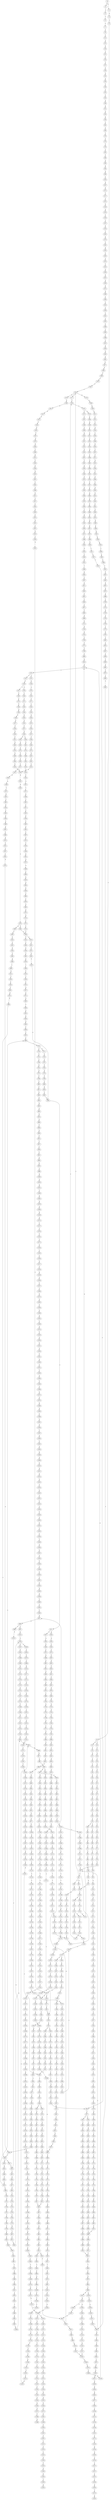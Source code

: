 strict digraph  {
	S0 -> S1 [ label = T ];
	S0 -> S2 [ label = A ];
	S1 -> S3 [ label = C ];
	S2 -> S4 [ label = G ];
	S3 -> S5 [ label = T ];
	S4 -> S6 [ label = T ];
	S5 -> S7 [ label = C ];
	S6 -> S8 [ label = C ];
	S7 -> S9 [ label = T ];
	S8 -> S10 [ label = C ];
	S8 -> S11 [ label = G ];
	S9 -> S12 [ label = C ];
	S10 -> S13 [ label = T ];
	S11 -> S14 [ label = T ];
	S12 -> S15 [ label = G ];
	S13 -> S16 [ label = G ];
	S14 -> S17 [ label = G ];
	S15 -> S18 [ label = G ];
	S16 -> S19 [ label = C ];
	S17 -> S20 [ label = C ];
	S18 -> S21 [ label = T ];
	S19 -> S22 [ label = G ];
	S20 -> S23 [ label = C ];
	S21 -> S24 [ label = C ];
	S22 -> S25 [ label = G ];
	S23 -> S26 [ label = A ];
	S24 -> S27 [ label = T ];
	S25 -> S28 [ label = C ];
	S26 -> S29 [ label = C ];
	S27 -> S30 [ label = C ];
	S28 -> S31 [ label = C ];
	S29 -> S32 [ label = G ];
	S30 -> S33 [ label = G ];
	S31 -> S34 [ label = T ];
	S32 -> S35 [ label = A ];
	S33 -> S36 [ label = G ];
	S34 -> S37 [ label = G ];
	S35 -> S38 [ label = G ];
	S36 -> S39 [ label = T ];
	S37 -> S40 [ label = T ];
	S38 -> S41 [ label = T ];
	S39 -> S42 [ label = T ];
	S40 -> S43 [ label = G ];
	S41 -> S44 [ label = G ];
	S42 -> S45 [ label = C ];
	S43 -> S46 [ label = C ];
	S44 -> S47 [ label = T ];
	S45 -> S48 [ label = A ];
	S46 -> S49 [ label = T ];
	S47 -> S50 [ label = C ];
	S48 -> S51 [ label = A ];
	S49 -> S52 [ label = A ];
	S50 -> S53 [ label = T ];
	S51 -> S54 [ label = G ];
	S52 -> S55 [ label = C ];
	S53 -> S56 [ label = T ];
	S53 -> S57 [ label = C ];
	S54 -> S58 [ label = A ];
	S55 -> S59 [ label = C ];
	S56 -> S60 [ label = C ];
	S57 -> S61 [ label = C ];
	S58 -> S62 [ label = C ];
	S59 -> S63 [ label = T ];
	S60 -> S64 [ label = G ];
	S61 -> S65 [ label = G ];
	S62 -> S66 [ label = C ];
	S63 -> S67 [ label = G ];
	S64 -> S68 [ label = G ];
	S65 -> S69 [ label = T ];
	S66 -> S70 [ label = T ];
	S67 -> S71 [ label = T ];
	S68 -> S72 [ label = T ];
	S69 -> S73 [ label = T ];
	S70 -> S74 [ label = T ];
	S71 -> S75 [ label = C ];
	S72 -> S76 [ label = C ];
	S73 -> S77 [ label = C ];
	S74 -> S78 [ label = T ];
	S75 -> S79 [ label = C ];
	S76 -> S80 [ label = C ];
	S77 -> S81 [ label = C ];
	S78 -> S82 [ label = T ];
	S79 -> S83 [ label = T ];
	S80 -> S84 [ label = T ];
	S81 -> S85 [ label = T ];
	S82 -> S86 [ label = T ];
	S83 -> S87 [ label = T ];
	S84 -> S88 [ label = T ];
	S85 -> S89 [ label = T ];
	S86 -> S90 [ label = G ];
	S87 -> S91 [ label = G ];
	S88 -> S92 [ label = G ];
	S89 -> S93 [ label = A ];
	S90 -> S94 [ label = A ];
	S91 -> S95 [ label = A ];
	S91 -> S96 [ label = T ];
	S92 -> S97 [ label = A ];
	S93 -> S98 [ label = A ];
	S94 -> S99 [ label = A ];
	S95 -> S100 [ label = A ];
	S96 -> S101 [ label = A ];
	S97 -> S100 [ label = A ];
	S98 -> S102 [ label = A ];
	S99 -> S103 [ label = C ];
	S100 -> S104 [ label = C ];
	S101 -> S105 [ label = G ];
	S102 -> S106 [ label = C ];
	S103 -> S107 [ label = A ];
	S104 -> S108 [ label = T ];
	S104 -> S109 [ label = A ];
	S105 -> S110 [ label = G ];
	S106 -> S111 [ label = A ];
	S107 -> S112 [ label = G ];
	S108 -> S113 [ label = T ];
	S109 -> S114 [ label = G ];
	S110 -> S115 [ label = A ];
	S111 -> S116 [ label = G ];
	S112 -> S117 [ label = T ];
	S113 -> S118 [ label = C ];
	S114 -> S119 [ label = G ];
	S115 -> S120 [ label = G ];
	S116 -> S121 [ label = G ];
	S117 -> S122 [ label = T ];
	S118 -> S123 [ label = A ];
	S119 -> S124 [ label = G ];
	S119 -> S125 [ label = T ];
	S120 -> S126 [ label = A ];
	S121 -> S127 [ label = T ];
	S122 -> S128 [ label = G ];
	S123 -> S129 [ label = A ];
	S124 -> S130 [ label = T ];
	S125 -> S131 [ label = C ];
	S126 -> S132 [ label = G ];
	S127 -> S133 [ label = C ];
	S128 -> S134 [ label = A ];
	S129 -> S135 [ label = C ];
	S130 -> S136 [ label = C ];
	S131 -> S137 [ label = C ];
	S132 -> S138 [ label = G ];
	S133 -> S139 [ label = T ];
	S134 -> S140 [ label = C ];
	S135 -> S141 [ label = C ];
	S135 -> S142 [ label = T ];
	S136 -> S143 [ label = C ];
	S137 -> S144 [ label = C ];
	S138 -> S145 [ label = T ];
	S139 -> S146 [ label = C ];
	S140 -> S147 [ label = T ];
	S141 -> S148 [ label = G ];
	S142 -> S149 [ label = G ];
	S143 -> S150 [ label = G ];
	S144 -> S151 [ label = T ];
	S145 -> S152 [ label = C ];
	S146 -> S153 [ label = T ];
	S147 -> S154 [ label = G ];
	S148 -> S155 [ label = G ];
	S149 -> S156 [ label = G ];
	S149 -> S157 [ label = C ];
	S150 -> S158 [ label = C ];
	S151 -> S159 [ label = T ];
	S152 -> S160 [ label = C ];
	S153 -> S161 [ label = C ];
	S154 -> S162 [ label = T ];
	S155 -> S163 [ label = C ];
	S156 -> S164 [ label = C ];
	S157 -> S165 [ label = C ];
	S158 -> S166 [ label = C ];
	S159 -> S167 [ label = C ];
	S160 -> S168 [ label = C ];
	S161 -> S169 [ label = C ];
	S162 -> S170 [ label = A ];
	S163 -> S171 [ label = C ];
	S164 -> S172 [ label = C ];
	S165 -> S173 [ label = C ];
	S166 -> S174 [ label = G ];
	S167 -> S175 [ label = T ];
	S167 -> S176 [ label = G ];
	S168 -> S177 [ label = T ];
	S168 -> S178 [ label = A ];
	S168 -> S179 [ label = G ];
	S169 -> S180 [ label = G ];
	S170 -> S181 [ label = C ];
	S171 -> S182 [ label = C ];
	S172 -> S183 [ label = C ];
	S173 -> S184 [ label = T ];
	S174 -> S185 [ label = C ];
	S174 -> S186 [ label = G ];
	S175 -> S187 [ label = C ];
	S176 -> S188 [ label = C ];
	S177 -> S159 [ label = T ];
	S178 -> S189 [ label = G ];
	S179 -> S190 [ label = G ];
	S180 -> S191 [ label = T ];
	S181 -> S192 [ label = A ];
	S182 -> S193 [ label = A ];
	S183 -> S194 [ label = A ];
	S184 -> S195 [ label = A ];
	S185 -> S196 [ label = A ];
	S186 -> S197 [ label = A ];
	S187 -> S198 [ label = G ];
	S188 -> S199 [ label = A ];
	S189 -> S200 [ label = A ];
	S190 -> S201 [ label = A ];
	S191 -> S202 [ label = A ];
	S192 -> S203 [ label = C ];
	S193 -> S204 [ label = G ];
	S194 -> S205 [ label = G ];
	S195 -> S206 [ label = G ];
	S196 -> S207 [ label = C ];
	S197 -> S208 [ label = A ];
	S198 -> S209 [ label = T ];
	S199 -> S210 [ label = C ];
	S200 -> S211 [ label = G ];
	S201 -> S212 [ label = G ];
	S202 -> S213 [ label = C ];
	S203 -> S214 [ label = T ];
	S204 -> S215 [ label = T ];
	S205 -> S216 [ label = G ];
	S206 -> S217 [ label = G ];
	S207 -> S218 [ label = G ];
	S208 -> S219 [ label = C ];
	S209 -> S220 [ label = A ];
	S210 -> S221 [ label = G ];
	S211 -> S222 [ label = C ];
	S212 -> S223 [ label = G ];
	S213 -> S224 [ label = A ];
	S214 -> S225 [ label = T ];
	S215 -> S226 [ label = T ];
	S216 -> S227 [ label = T ];
	S217 -> S228 [ label = T ];
	S218 -> S229 [ label = C ];
	S219 -> S230 [ label = T ];
	S220 -> S231 [ label = C ];
	S221 -> S232 [ label = T ];
	S222 -> S233 [ label = C ];
	S223 -> S234 [ label = C ];
	S224 -> S235 [ label = T ];
	S225 -> S236 [ label = G ];
	S226 -> S237 [ label = G ];
	S227 -> S238 [ label = G ];
	S228 -> S239 [ label = G ];
	S229 -> S240 [ label = G ];
	S230 -> S241 [ label = G ];
	S231 -> S242 [ label = G ];
	S232 -> S243 [ label = G ];
	S233 -> S244 [ label = A ];
	S234 -> S245 [ label = G ];
	S235 -> S246 [ label = G ];
	S236 -> S247 [ label = G ];
	S237 -> S248 [ label = T ];
	S238 -> S249 [ label = C ];
	S238 -> S250 [ label = G ];
	S239 -> S251 [ label = T ];
	S240 -> S252 [ label = C ];
	S241 -> S253 [ label = C ];
	S242 -> S254 [ label = G ];
	S243 -> S255 [ label = G ];
	S244 -> S256 [ label = C ];
	S245 -> S257 [ label = T ];
	S246 -> S258 [ label = G ];
	S247 -> S259 [ label = A ];
	S248 -> S260 [ label = G ];
	S249 -> S261 [ label = G ];
	S250 -> S262 [ label = G ];
	S251 -> S263 [ label = G ];
	S252 -> S264 [ label = A ];
	S252 -> S265 [ label = G ];
	S253 -> S266 [ label = A ];
	S254 -> S267 [ label = C ];
	S255 -> S268 [ label = C ];
	S256 -> S269 [ label = G ];
	S257 -> S270 [ label = G ];
	S258 -> S271 [ label = C ];
	S259 -> S272 [ label = G ];
	S260 -> S273 [ label = C ];
	S261 -> S274 [ label = C ];
	S262 -> S275 [ label = C ];
	S263 -> S276 [ label = C ];
	S264 -> S277 [ label = G ];
	S265 -> S278 [ label = C ];
	S265 -> S279 [ label = G ];
	S266 -> S280 [ label = A ];
	S267 -> S281 [ label = T ];
	S268 -> S282 [ label = G ];
	S269 -> S283 [ label = G ];
	S270 -> S284 [ label = G ];
	S271 -> S285 [ label = G ];
	S272 -> S286 [ label = A ];
	S273 -> S287 [ label = G ];
	S274 -> S288 [ label = G ];
	S275 -> S289 [ label = T ];
	S276 -> S290 [ label = G ];
	S277 -> S291 [ label = C ];
	S278 -> S292 [ label = G ];
	S279 -> S293 [ label = C ];
	S280 -> S294 [ label = C ];
	S281 -> S295 [ label = A ];
	S282 -> S296 [ label = T ];
	S283 -> S297 [ label = T ];
	S284 -> S298 [ label = T ];
	S285 -> S299 [ label = C ];
	S286 -> S300 [ label = C ];
	S287 -> S301 [ label = T ];
	S288 -> S302 [ label = T ];
	S289 -> S303 [ label = T ];
	S290 -> S304 [ label = T ];
	S291 -> S305 [ label = C ];
	S292 -> S306 [ label = T ];
	S293 -> S307 [ label = T ];
	S294 -> S308 [ label = C ];
	S295 -> S309 [ label = C ];
	S296 -> S310 [ label = C ];
	S297 -> S311 [ label = T ];
	S298 -> S312 [ label = A ];
	S299 -> S313 [ label = C ];
	S300 -> S314 [ label = C ];
	S301 -> S315 [ label = C ];
	S302 -> S316 [ label = C ];
	S303 -> S317 [ label = C ];
	S304 -> S318 [ label = C ];
	S305 -> S319 [ label = G ];
	S306 -> S320 [ label = C ];
	S307 -> S321 [ label = G ];
	S308 -> S322 [ label = A ];
	S309 -> S323 [ label = T ];
	S310 -> S324 [ label = C ];
	S311 -> S325 [ label = A ];
	S312 -> S326 [ label = T ];
	S313 -> S327 [ label = C ];
	S314 -> S328 [ label = C ];
	S315 -> S329 [ label = G ];
	S316 -> S330 [ label = G ];
	S317 -> S331 [ label = G ];
	S318 -> S329 [ label = G ];
	S319 -> S332 [ label = G ];
	S320 -> S333 [ label = G ];
	S321 -> S334 [ label = G ];
	S322 -> S335 [ label = G ];
	S323 -> S336 [ label = G ];
	S324 -> S337 [ label = C ];
	S325 -> S338 [ label = C ];
	S326 -> S339 [ label = G ];
	S327 -> S340 [ label = C ];
	S328 -> S341 [ label = C ];
	S329 -> S342 [ label = A ];
	S330 -> S343 [ label = T ];
	S331 -> S344 [ label = A ];
	S332 -> S345 [ label = C ];
	S332 -> S346 [ label = T ];
	S333 -> S347 [ label = A ];
	S334 -> S348 [ label = A ];
	S335 -> S349 [ label = A ];
	S336 -> S350 [ label = G ];
	S337 -> S351 [ label = C ];
	S338 -> S352 [ label = T ];
	S339 -> S353 [ label = A ];
	S340 -> S354 [ label = C ];
	S341 -> S355 [ label = C ];
	S342 -> S356 [ label = A ];
	S343 -> S357 [ label = G ];
	S344 -> S358 [ label = A ];
	S345 -> S359 [ label = A ];
	S346 -> S360 [ label = G ];
	S347 -> S361 [ label = C ];
	S348 -> S362 [ label = A ];
	S349 -> S363 [ label = A ];
	S350 -> S364 [ label = T ];
	S351 -> S365 [ label = A ];
	S352 -> S366 [ label = G ];
	S353 -> S367 [ label = G ];
	S354 -> S368 [ label = A ];
	S355 -> S369 [ label = C ];
	S356 -> S370 [ label = C ];
	S357 -> S371 [ label = C ];
	S358 -> S372 [ label = C ];
	S359 -> S373 [ label = C ];
	S360 -> S374 [ label = G ];
	S361 -> S375 [ label = G ];
	S362 -> S376 [ label = T ];
	S363 -> S377 [ label = C ];
	S364 -> S378 [ label = G ];
	S365 -> S379 [ label = C ];
	S366 -> S380 [ label = C ];
	S367 -> S381 [ label = C ];
	S368 -> S382 [ label = C ];
	S369 -> S383 [ label = T ];
	S370 -> S384 [ label = C ];
	S370 -> S385 [ label = A ];
	S371 -> S386 [ label = A ];
	S372 -> S387 [ label = A ];
	S373 -> S388 [ label = T ];
	S374 -> S389 [ label = A ];
	S375 -> S390 [ label = C ];
	S376 -> S391 [ label = G ];
	S377 -> S392 [ label = A ];
	S378 -> S393 [ label = C ];
	S379 -> S394 [ label = T ];
	S380 -> S395 [ label = A ];
	S381 -> S396 [ label = G ];
	S382 -> S397 [ label = T ];
	S383 -> S398 [ label = T ];
	S384 -> S399 [ label = T ];
	S385 -> S400 [ label = C ];
	S386 -> S401 [ label = T ];
	S387 -> S402 [ label = C ];
	S388 -> S403 [ label = T ];
	S389 -> S404 [ label = A ];
	S390 -> S405 [ label = G ];
	S391 -> S406 [ label = G ];
	S392 -> S407 [ label = G ];
	S393 -> S408 [ label = T ];
	S394 -> S409 [ label = T ];
	S395 -> S410 [ label = G ];
	S396 -> S411 [ label = G ];
	S397 -> S412 [ label = T ];
	S398 -> S413 [ label = C ];
	S399 -> S414 [ label = T ];
	S399 -> S415 [ label = G ];
	S400 -> S416 [ label = C ];
	S401 -> S417 [ label = C ];
	S402 -> S418 [ label = G ];
	S403 -> S419 [ label = C ];
	S404 -> S420 [ label = G ];
	S405 -> S421 [ label = C ];
	S406 -> S422 [ label = G ];
	S407 -> S423 [ label = C ];
	S408 -> S424 [ label = A ];
	S409 -> S425 [ label = G ];
	S410 -> S426 [ label = A ];
	S411 -> S427 [ label = T ];
	S412 -> S428 [ label = T ];
	S413 -> S429 [ label = A ];
	S414 -> S430 [ label = C ];
	S415 -> S431 [ label = T ];
	S416 -> S432 [ label = C ];
	S417 -> S433 [ label = C ];
	S418 -> S434 [ label = C ];
	S419 -> S435 [ label = A ];
	S420 -> S436 [ label = A ];
	S421 -> S437 [ label = C ];
	S422 -> S438 [ label = G ];
	S423 -> S439 [ label = C ];
	S424 -> S440 [ label = C ];
	S425 -> S441 [ label = A ];
	S426 -> S442 [ label = C ];
	S427 -> S443 [ label = C ];
	S428 -> S444 [ label = A ];
	S429 -> S445 [ label = G ];
	S430 -> S446 [ label = G ];
	S431 -> S447 [ label = C ];
	S432 -> S448 [ label = G ];
	S433 -> S449 [ label = G ];
	S434 -> S450 [ label = G ];
	S435 -> S451 [ label = G ];
	S436 -> S452 [ label = A ];
	S437 -> S453 [ label = T ];
	S438 -> S454 [ label = T ];
	S439 -> S455 [ label = G ];
	S440 -> S456 [ label = T ];
	S441 -> S457 [ label = G ];
	S442 -> S458 [ label = G ];
	S443 -> S459 [ label = G ];
	S444 -> S460 [ label = G ];
	S445 -> S461 [ label = A ];
	S446 -> S462 [ label = T ];
	S447 -> S463 [ label = G ];
	S448 -> S464 [ label = T ];
	S449 -> S465 [ label = C ];
	S450 -> S466 [ label = C ];
	S451 -> S467 [ label = C ];
	S452 -> S468 [ label = C ];
	S453 -> S469 [ label = C ];
	S454 -> S470 [ label = C ];
	S455 -> S471 [ label = T ];
	S456 -> S472 [ label = G ];
	S457 -> S473 [ label = C ];
	S458 -> S474 [ label = G ];
	S459 -> S475 [ label = C ];
	S460 -> S476 [ label = C ];
	S461 -> S477 [ label = G ];
	S462 -> S478 [ label = A ];
	S463 -> S479 [ label = C ];
	S464 -> S480 [ label = A ];
	S465 -> S481 [ label = A ];
	S466 -> S482 [ label = A ];
	S467 -> S483 [ label = C ];
	S468 -> S484 [ label = G ];
	S469 -> S485 [ label = G ];
	S470 -> S486 [ label = C ];
	S471 -> S487 [ label = C ];
	S472 -> S488 [ label = T ];
	S473 -> S489 [ label = C ];
	S474 -> S490 [ label = A ];
	S475 -> S491 [ label = A ];
	S476 -> S492 [ label = C ];
	S477 -> S493 [ label = G ];
	S478 -> S494 [ label = C ];
	S479 -> S495 [ label = G ];
	S480 -> S496 [ label = C ];
	S481 -> S497 [ label = C ];
	S482 -> S498 [ label = C ];
	S483 -> S499 [ label = G ];
	S484 -> S500 [ label = G ];
	S485 -> S501 [ label = G ];
	S486 -> S502 [ label = G ];
	S487 -> S503 [ label = C ];
	S488 -> S504 [ label = A ];
	S489 -> S505 [ label = G ];
	S490 -> S506 [ label = C ];
	S491 -> S507 [ label = C ];
	S492 -> S508 [ label = G ];
	S493 -> S509 [ label = T ];
	S494 -> S510 [ label = T ];
	S495 -> S511 [ label = C ];
	S496 -> S512 [ label = G ];
	S497 -> S513 [ label = G ];
	S498 -> S514 [ label = G ];
	S499 -> S515 [ label = C ];
	S500 -> S516 [ label = C ];
	S501 -> S517 [ label = G ];
	S502 -> S518 [ label = C ];
	S503 -> S519 [ label = T ];
	S504 -> S520 [ label = A ];
	S505 -> S521 [ label = C ];
	S506 -> S522 [ label = A ];
	S507 -> S523 [ label = G ];
	S508 -> S524 [ label = T ];
	S509 -> S525 [ label = C ];
	S510 -> S526 [ label = T ];
	S511 -> S527 [ label = G ];
	S511 -> S528 [ label = A ];
	S512 -> S529 [ label = T ];
	S513 -> S530 [ label = T ];
	S514 -> S531 [ label = T ];
	S515 -> S532 [ label = C ];
	S516 -> S533 [ label = A ];
	S517 -> S534 [ label = C ];
	S518 -> S166 [ label = C ];
	S519 -> S535 [ label = C ];
	S520 -> S536 [ label = C ];
	S521 -> S537 [ label = C ];
	S522 -> S538 [ label = C ];
	S523 -> S539 [ label = C ];
	S524 -> S540 [ label = C ];
	S525 -> S541 [ label = C ];
	S526 -> S542 [ label = C ];
	S527 -> S543 [ label = A ];
	S528 -> S544 [ label = A ];
	S529 -> S545 [ label = C ];
	S530 -> S546 [ label = C ];
	S531 -> S547 [ label = C ];
	S532 -> S548 [ label = C ];
	S533 -> S549 [ label = C ];
	S534 -> S550 [ label = T ];
	S535 -> S551 [ label = T ];
	S536 -> S552 [ label = A ];
	S537 -> S553 [ label = C ];
	S538 -> S554 [ label = A ];
	S539 -> S555 [ label = G ];
	S540 -> S556 [ label = C ];
	S541 -> S168 [ label = C ];
	S542 -> S557 [ label = A ];
	S543 -> S558 [ label = G ];
	S544 -> S559 [ label = C ];
	S545 -> S560 [ label = C ];
	S546 -> S561 [ label = G ];
	S547 -> S562 [ label = C ];
	S548 -> S563 [ label = C ];
	S549 -> S564 [ label = C ];
	S549 -> S565 [ label = T ];
	S550 -> S566 [ label = C ];
	S551 -> S567 [ label = G ];
	S552 -> S568 [ label = C ];
	S553 -> S563 [ label = C ];
	S554 -> S569 [ label = C ];
	S555 -> S252 [ label = C ];
	S556 -> S570 [ label = C ];
	S557 -> S571 [ label = A ];
	S558 -> S572 [ label = C ];
	S559 -> S573 [ label = C ];
	S560 -> S574 [ label = A ];
	S561 -> S575 [ label = A ];
	S562 -> S576 [ label = A ];
	S563 -> S577 [ label = T ];
	S564 -> S578 [ label = G ];
	S565 -> S579 [ label = G ];
	S566 -> S580 [ label = A ];
	S567 -> S581 [ label = T ];
	S568 -> S582 [ label = A ];
	S569 -> S583 [ label = C ];
	S570 -> S584 [ label = A ];
	S571 -> S585 [ label = G ];
	S572 -> S586 [ label = A ];
	S573 -> S587 [ label = C ];
	S574 -> S588 [ label = G ];
	S575 -> S589 [ label = G ];
	S576 -> S590 [ label = G ];
	S577 -> S591 [ label = T ];
	S577 -> S592 [ label = C ];
	S578 -> S593 [ label = G ];
	S579 -> S594 [ label = G ];
	S580 -> S595 [ label = C ];
	S581 -> S596 [ label = C ];
	S582 -> S597 [ label = C ];
	S583 -> S598 [ label = T ];
	S584 -> S599 [ label = C ];
	S585 -> S600 [ label = C ];
	S586 -> S601 [ label = G ];
	S587 -> S602 [ label = G ];
	S588 -> S603 [ label = C ];
	S589 -> S604 [ label = C ];
	S590 -> S603 [ label = C ];
	S591 -> S605 [ label = C ];
	S592 -> S606 [ label = C ];
	S593 -> S607 [ label = G ];
	S594 -> S608 [ label = G ];
	S595 -> S609 [ label = G ];
	S596 -> S610 [ label = G ];
	S597 -> S611 [ label = G ];
	S598 -> S612 [ label = C ];
	S599 -> S613 [ label = C ];
	S600 -> S614 [ label = G ];
	S601 -> S615 [ label = T ];
	S602 -> S616 [ label = T ];
	S603 -> S617 [ label = T ];
	S603 -> S618 [ label = G ];
	S604 -> S619 [ label = G ];
	S605 -> S620 [ label = A ];
	S606 -> S621 [ label = A ];
	S607 -> S622 [ label = A ];
	S608 -> S623 [ label = A ];
	S609 -> S624 [ label = T ];
	S610 -> S625 [ label = T ];
	S611 -> S626 [ label = C ];
	S612 -> S627 [ label = T ];
	S613 -> S628 [ label = A ];
	S614 -> S629 [ label = A ];
	S615 -> S630 [ label = G ];
	S616 -> S631 [ label = A ];
	S617 -> S632 [ label = T ];
	S618 -> S633 [ label = A ];
	S619 -> S634 [ label = A ];
	S620 -> S635 [ label = C ];
	S621 -> S636 [ label = C ];
	S622 -> S637 [ label = A ];
	S623 -> S638 [ label = A ];
	S624 -> S639 [ label = C ];
	S625 -> S640 [ label = G ];
	S626 -> S641 [ label = T ];
	S627 -> S642 [ label = A ];
	S628 -> S643 [ label = C ];
	S629 -> S644 [ label = G ];
	S630 -> S645 [ label = C ];
	S631 -> S646 [ label = C ];
	S632 -> S647 [ label = C ];
	S633 -> S648 [ label = G ];
	S634 -> S649 [ label = G ];
	S635 -> S650 [ label = G ];
	S636 -> S651 [ label = C ];
	S637 -> S652 [ label = T ];
	S638 -> S653 [ label = C ];
	S639 -> S654 [ label = C ];
	S640 -> S655 [ label = G ];
	S641 -> S656 [ label = C ];
	S642 -> S657 [ label = G ];
	S643 -> S658 [ label = C ];
	S644 -> S659 [ label = T ];
	S645 -> S660 [ label = A ];
	S646 -> S661 [ label = A ];
	S647 -> S662 [ label = A ];
	S648 -> S663 [ label = T ];
	S649 -> S664 [ label = T ];
	S650 -> S665 [ label = C ];
	S651 -> S666 [ label = C ];
	S652 -> S667 [ label = T ];
	S653 -> S668 [ label = T ];
	S654 -> S669 [ label = A ];
	S655 -> S670 [ label = T ];
	S656 -> S671 [ label = C ];
	S657 -> S672 [ label = A ];
	S658 -> S673 [ label = G ];
	S659 -> S674 [ label = C ];
	S660 -> S675 [ label = A ];
	S661 -> S676 [ label = G ];
	S662 -> S677 [ label = C ];
	S663 -> S678 [ label = C ];
	S664 -> S679 [ label = C ];
	S665 -> S680 [ label = T ];
	S666 -> S681 [ label = G ];
	S667 -> S682 [ label = G ];
	S668 -> S683 [ label = G ];
	S669 -> S590 [ label = G ];
	S670 -> S684 [ label = A ];
	S671 -> S685 [ label = T ];
	S672 -> S686 [ label = A ];
	S673 -> S687 [ label = A ];
	S674 -> S688 [ label = C ];
	S675 -> S689 [ label = C ];
	S676 -> S690 [ label = C ];
	S677 -> S691 [ label = G ];
	S678 -> S688 [ label = C ];
	S678 -> S692 [ label = T ];
	S679 -> S693 [ label = G ];
	S680 -> S694 [ label = C ];
	S681 -> S695 [ label = C ];
	S682 -> S696 [ label = A ];
	S683 -> S697 [ label = G ];
	S684 -> S698 [ label = C ];
	S685 -> S699 [ label = A ];
	S686 -> S700 [ label = C ];
	S687 -> S701 [ label = T ];
	S688 -> S702 [ label = C ];
	S689 -> S703 [ label = A ];
	S690 -> S704 [ label = A ];
	S691 -> S705 [ label = C ];
	S692 -> S706 [ label = C ];
	S693 -> S707 [ label = A ];
	S694 -> S708 [ label = C ];
	S695 -> S709 [ label = C ];
	S696 -> S710 [ label = A ];
	S697 -> S711 [ label = A ];
	S698 -> S712 [ label = C ];
	S699 -> S713 [ label = G ];
	S700 -> S714 [ label = G ];
	S701 -> S715 [ label = C ];
	S702 -> S716 [ label = T ];
	S702 -> S717 [ label = G ];
	S703 -> S718 [ label = G ];
	S704 -> S719 [ label = G ];
	S705 -> S720 [ label = C ];
	S706 -> S721 [ label = G ];
	S707 -> S722 [ label = A ];
	S708 -> S723 [ label = G ];
	S709 -> S724 [ label = G ];
	S710 -> S725 [ label = C ];
	S711 -> S726 [ label = C ];
	S712 -> S727 [ label = G ];
	S713 -> S728 [ label = A ];
	S714 -> S729 [ label = A ];
	S715 -> S730 [ label = G ];
	S716 -> S731 [ label = C ];
	S717 -> S732 [ label = C ];
	S718 -> S733 [ label = C ];
	S719 -> S734 [ label = G ];
	S720 -> S735 [ label = C ];
	S721 -> S736 [ label = T ];
	S722 -> S737 [ label = C ];
	S723 -> S738 [ label = G ];
	S724 -> S739 [ label = G ];
	S725 -> S740 [ label = C ];
	S726 -> S741 [ label = C ];
	S727 -> S742 [ label = G ];
	S728 -> S743 [ label = A ];
	S729 -> S744 [ label = G ];
	S730 -> S745 [ label = G ];
	S731 -> S746 [ label = C ];
	S732 -> S747 [ label = C ];
	S733 -> S748 [ label = T ];
	S734 -> S749 [ label = T ];
	S735 -> S750 [ label = T ];
	S736 -> S751 [ label = C ];
	S737 -> S752 [ label = C ];
	S738 -> S753 [ label = T ];
	S739 -> S754 [ label = T ];
	S740 -> S755 [ label = C ];
	S741 -> S756 [ label = C ];
	S742 -> S757 [ label = T ];
	S743 -> S758 [ label = C ];
	S744 -> S759 [ label = G ];
	S745 -> S760 [ label = T ];
	S746 -> S761 [ label = G ];
	S747 -> S762 [ label = T ];
	S748 -> S763 [ label = A ];
	S749 -> S764 [ label = G ];
	S750 -> S765 [ label = T ];
	S751 -> S766 [ label = T ];
	S752 -> S399 [ label = T ];
	S753 -> S767 [ label = T ];
	S754 -> S768 [ label = C ];
	S755 -> S769 [ label = G ];
	S756 -> S770 [ label = G ];
	S757 -> S771 [ label = G ];
	S758 -> S772 [ label = T ];
	S759 -> S773 [ label = T ];
	S760 -> S774 [ label = T ];
	S761 -> S775 [ label = G ];
	S762 -> S776 [ label = G ];
	S763 -> S777 [ label = C ];
	S764 -> S778 [ label = C ];
	S765 -> S779 [ label = C ];
	S766 -> S780 [ label = G ];
	S767 -> S781 [ label = G ];
	S768 -> S782 [ label = C ];
	S769 -> S783 [ label = T ];
	S770 -> S784 [ label = T ];
	S771 -> S785 [ label = G ];
	S772 -> S786 [ label = T ];
	S773 -> S787 [ label = G ];
	S774 -> S788 [ label = C ];
	S775 -> S789 [ label = T ];
	S776 -> S790 [ label = T ];
	S777 -> S791 [ label = G ];
	S778 -> S792 [ label = A ];
	S779 -> S793 [ label = A ];
	S780 -> S794 [ label = T ];
	S781 -> S795 [ label = C ];
	S782 -> S796 [ label = C ];
	S783 -> S797 [ label = C ];
	S784 -> S798 [ label = C ];
	S785 -> S799 [ label = T ];
	S786 -> S800 [ label = C ];
	S787 -> S801 [ label = T ];
	S788 -> S802 [ label = C ];
	S789 -> S803 [ label = C ];
	S790 -> S804 [ label = C ];
	S791 -> S805 [ label = A ];
	S792 -> S806 [ label = C ];
	S793 -> S807 [ label = T ];
	S794 -> S808 [ label = T ];
	S795 -> S809 [ label = A ];
	S796 -> S810 [ label = A ];
	S797 -> S811 [ label = T ];
	S798 -> S812 [ label = T ];
	S799 -> S813 [ label = T ];
	S800 -> S814 [ label = A ];
	S801 -> S815 [ label = C ];
	S802 -> S816 [ label = A ];
	S803 -> S817 [ label = T ];
	S804 -> S818 [ label = G ];
	S805 -> S819 [ label = G ];
	S806 -> S820 [ label = G ];
	S807 -> S821 [ label = C ];
	S808 -> S822 [ label = C ];
	S809 -> S823 [ label = C ];
	S810 -> S824 [ label = G ];
	S811 -> S825 [ label = C ];
	S812 -> S825 [ label = C ];
	S813 -> S826 [ label = A ];
	S814 -> S129 [ label = A ];
	S815 -> S827 [ label = C ];
	S816 -> S828 [ label = G ];
	S817 -> S829 [ label = G ];
	S818 -> S830 [ label = C ];
	S819 -> S831 [ label = A ];
	S820 -> S832 [ label = C ];
	S821 -> S833 [ label = C ];
	S822 -> S834 [ label = C ];
	S823 -> S835 [ label = T ];
	S824 -> S836 [ label = T ];
	S825 -> S837 [ label = G ];
	S826 -> S838 [ label = G ];
	S827 -> S839 [ label = C ];
	S828 -> S840 [ label = T ];
	S829 -> S841 [ label = G ];
	S830 -> S495 [ label = G ];
	S831 -> S842 [ label = A ];
	S832 -> S843 [ label = G ];
	S833 -> S844 [ label = A ];
	S834 -> S845 [ label = G ];
	S835 -> S846 [ label = G ];
	S836 -> S847 [ label = G ];
	S837 -> S848 [ label = G ];
	S838 -> S849 [ label = A ];
	S839 -> S850 [ label = T ];
	S840 -> S851 [ label = G ];
	S841 -> S852 [ label = A ];
	S842 -> S853 [ label = C ];
	S843 -> S854 [ label = G ];
	S844 -> S855 [ label = G ];
	S845 -> S856 [ label = T ];
	S846 -> S857 [ label = G ];
	S847 -> S858 [ label = G ];
	S848 -> S859 [ label = C ];
	S849 -> S860 [ label = A ];
	S850 -> S861 [ label = G ];
	S851 -> S862 [ label = G ];
	S852 -> S863 [ label = G ];
	S853 -> S864 [ label = T ];
	S854 -> S865 [ label = T ];
	S855 -> S866 [ label = A ];
	S856 -> S867 [ label = G ];
	S857 -> S868 [ label = T ];
	S858 -> S869 [ label = T ];
	S859 -> S870 [ label = A ];
	S860 -> S871 [ label = G ];
	S861 -> S872 [ label = T ];
	S862 -> S873 [ label = T ];
	S863 -> S874 [ label = G ];
	S864 -> S875 [ label = G ];
	S865 -> S876 [ label = G ];
	S866 -> S877 [ label = A ];
	S867 -> S878 [ label = G ];
	S868 -> S879 [ label = C ];
	S869 -> S880 [ label = C ];
	S870 -> S881 [ label = C ];
	S871 -> S882 [ label = G ];
	S872 -> S883 [ label = C ];
	S873 -> S880 [ label = C ];
	S874 -> S884 [ label = G ];
	S875 -> S885 [ label = G ];
	S876 -> S886 [ label = C ];
	S877 -> S887 [ label = C ];
	S878 -> S888 [ label = C ];
	S879 -> S889 [ label = G ];
	S880 -> S890 [ label = G ];
	S881 -> S891 [ label = C ];
	S882 -> S892 [ label = G ];
	S883 -> S893 [ label = C ];
	S884 -> S894 [ label = T ];
	S885 -> S895 [ label = C ];
	S886 -> S896 [ label = C ];
	S887 -> S897 [ label = C ];
	S888 -> S898 [ label = C ];
	S889 -> S899 [ label = T ];
	S890 -> S900 [ label = T ];
	S891 -> S901 [ label = G ];
	S892 -> S902 [ label = G ];
	S893 -> S903 [ label = T ];
	S894 -> S904 [ label = G ];
	S895 -> S905 [ label = G ];
	S896 -> S906 [ label = G ];
	S897 -> S907 [ label = A ];
	S897 -> S908 [ label = G ];
	S898 -> S909 [ label = C ];
	S899 -> S910 [ label = C ];
	S900 -> S911 [ label = C ];
	S901 -> S912 [ label = A ];
	S902 -> S913 [ label = G ];
	S903 -> S914 [ label = A ];
	S903 -> S87 [ label = T ];
	S904 -> S915 [ label = T ];
	S905 -> S916 [ label = C ];
	S906 -> S917 [ label = C ];
	S907 -> S918 [ label = G ];
	S907 -> S919 [ label = C ];
	S908 -> S920 [ label = G ];
	S909 -> S921 [ label = G ];
	S910 -> S922 [ label = C ];
	S911 -> S922 [ label = C ];
	S912 -> S923 [ label = G ];
	S912 -> S924 [ label = A ];
	S913 -> S925 [ label = T ];
	S914 -> S926 [ label = C ];
	S915 -> S927 [ label = T ];
	S916 -> S928 [ label = A ];
	S917 -> S929 [ label = A ];
	S918 -> S930 [ label = A ];
	S919 -> S931 [ label = C ];
	S920 -> S932 [ label = A ];
	S921 -> S933 [ label = T ];
	S922 -> S934 [ label = G ];
	S923 -> S935 [ label = T ];
	S924 -> S936 [ label = T ];
	S925 -> S937 [ label = C ];
	S926 -> S938 [ label = T ];
	S927 -> S939 [ label = C ];
	S928 -> S940 [ label = G ];
	S929 -> S941 [ label = A ];
	S930 -> S942 [ label = C ];
	S931 -> S943 [ label = A ];
	S932 -> S944 [ label = C ];
	S933 -> S945 [ label = C ];
	S934 -> S946 [ label = T ];
	S935 -> S947 [ label = C ];
	S936 -> S948 [ label = G ];
	S937 -> S949 [ label = C ];
	S938 -> S950 [ label = A ];
	S939 -> S951 [ label = C ];
	S940 -> S952 [ label = C ];
	S941 -> S953 [ label = C ];
	S942 -> S954 [ label = T ];
	S943 -> S955 [ label = C ];
	S944 -> S956 [ label = G ];
	S945 -> S957 [ label = C ];
	S946 -> S958 [ label = C ];
	S947 -> S959 [ label = C ];
	S948 -> S960 [ label = T ];
	S949 -> S961 [ label = G ];
	S950 -> S962 [ label = C ];
	S951 -> S963 [ label = A ];
	S952 -> S964 [ label = G ];
	S953 -> S965 [ label = C ];
	S954 -> S966 [ label = C ];
	S955 -> S967 [ label = C ];
	S956 -> S968 [ label = C ];
	S957 -> S969 [ label = A ];
	S958 -> S970 [ label = A ];
	S959 -> S971 [ label = A ];
	S959 -> S972 [ label = T ];
	S960 -> S973 [ label = A ];
	S961 -> S974 [ label = T ];
	S962 -> S975 [ label = C ];
	S963 -> S976 [ label = G ];
	S964 -> S977 [ label = G ];
	S965 -> S978 [ label = A ];
	S966 -> S979 [ label = C ];
	S967 -> S980 [ label = C ];
	S968 -> S981 [ label = C ];
	S969 -> S982 [ label = G ];
	S970 -> S983 [ label = C ];
	S971 -> S984 [ label = G ];
	S972 -> S985 [ label = C ];
	S973 -> S986 [ label = G ];
	S974 -> S987 [ label = C ];
	S975 -> S988 [ label = A ];
	S976 -> S989 [ label = C ];
	S977 -> S990 [ label = G ];
	S978 -> S991 [ label = G ];
	S979 -> S992 [ label = C ];
	S980 -> S993 [ label = C ];
	S981 -> S994 [ label = C ];
	S982 -> S995 [ label = T ];
	S983 -> S996 [ label = C ];
	S984 -> S997 [ label = T ];
	S984 -> S998 [ label = C ];
	S985 -> S999 [ label = G ];
	S986 -> S1000 [ label = T ];
	S987 -> S1001 [ label = G ];
	S988 -> S1002 [ label = G ];
	S989 -> S1003 [ label = A ];
	S990 -> S1004 [ label = T ];
	S991 -> S1005 [ label = T ];
	S992 -> S1006 [ label = A ];
	S993 -> S1007 [ label = T ];
	S994 -> S1008 [ label = A ];
	S995 -> S1009 [ label = A ];
	S996 -> S1010 [ label = C ];
	S996 -> S1011 [ label = G ];
	S997 -> S1012 [ label = A ];
	S998 -> S1013 [ label = T ];
	S999 -> S1014 [ label = A ];
	S1000 -> S1015 [ label = T ];
	S1001 -> S1016 [ label = G ];
	S1002 -> S1017 [ label = G ];
	S1003 -> S1018 [ label = G ];
	S1004 -> S1019 [ label = G ];
	S1005 -> S1020 [ label = C ];
	S1006 -> S1021 [ label = T ];
	S1007 -> S1022 [ label = T ];
	S1008 -> S1023 [ label = T ];
	S1009 -> S1024 [ label = G ];
	S1010 -> S1025 [ label = T ];
	S1011 -> S1026 [ label = A ];
	S1012 -> S1024 [ label = G ];
	S1013 -> S632 [ label = T ];
	S1014 -> S1027 [ label = A ];
	S1015 -> S1028 [ label = T ];
	S1016 -> S1029 [ label = A ];
	S1017 -> S1030 [ label = A ];
	S1018 -> S1031 [ label = A ];
	S1019 -> S1032 [ label = C ];
	S1020 -> S1033 [ label = G ];
	S1021 -> S1034 [ label = C ];
	S1022 -> S1035 [ label = C ];
	S1023 -> S1036 [ label = C ];
	S1024 -> S1037 [ label = G ];
	S1024 -> S1038 [ label = C ];
	S1025 -> S1039 [ label = G ];
	S1026 -> S1040 [ label = A ];
	S1026 -> S1041 [ label = G ];
	S1027 -> S1042 [ label = C ];
	S1028 -> S1043 [ label = C ];
	S1029 -> S1044 [ label = A ];
	S1030 -> S1045 [ label = G ];
	S1031 -> S1046 [ label = T ];
	S1032 -> S1047 [ label = C ];
	S1033 -> S1048 [ label = C ];
	S1034 -> S1049 [ label = T ];
	S1035 -> S1050 [ label = C ];
	S1035 -> S1051 [ label = G ];
	S1036 -> S1052 [ label = G ];
	S1037 -> S1053 [ label = G ];
	S1038 -> S1054 [ label = T ];
	S1039 -> S1055 [ label = T ];
	S1040 -> S1056 [ label = T ];
	S1041 -> S1057 [ label = T ];
	S1042 -> S1058 [ label = T ];
	S1043 -> S1059 [ label = A ];
	S1044 -> S1060 [ label = C ];
	S1045 -> S1061 [ label = A ];
	S1046 -> S1062 [ label = A ];
	S1047 -> S1063 [ label = G ];
	S1048 -> S1064 [ label = G ];
	S1049 -> S1065 [ label = G ];
	S1050 -> S1066 [ label = T ];
	S1051 -> S1067 [ label = A ];
	S1052 -> S1068 [ label = T ];
	S1053 -> S1069 [ label = T ];
	S1054 -> S1070 [ label = C ];
	S1055 -> S1071 [ label = C ];
	S1056 -> S1072 [ label = C ];
	S1057 -> S947 [ label = C ];
	S1058 -> S1073 [ label = T ];
	S1059 -> S1074 [ label = C ];
	S1060 -> S1075 [ label = A ];
	S1060 -> S1076 [ label = T ];
	S1061 -> S1077 [ label = G ];
	S1062 -> S1078 [ label = A ];
	S1063 -> S1079 [ label = C ];
	S1064 -> S1080 [ label = C ];
	S1065 -> S1081 [ label = C ];
	S1066 -> S1082 [ label = G ];
	S1067 -> S1083 [ label = T ];
	S1068 -> S1084 [ label = C ];
	S1069 -> S1085 [ label = C ];
	S1070 -> S1086 [ label = C ];
	S1071 -> S1087 [ label = C ];
	S1072 -> S1088 [ label = C ];
	S1073 -> S1089 [ label = C ];
	S1074 -> S1090 [ label = T ];
	S1075 -> S1091 [ label = G ];
	S1076 -> S1092 [ label = A ];
	S1077 -> S1093 [ label = T ];
	S1078 -> S1094 [ label = A ];
	S1079 -> S1095 [ label = C ];
	S1080 -> S1096 [ label = A ];
	S1081 -> S1097 [ label = C ];
	S1082 -> S1098 [ label = T ];
	S1083 -> S1099 [ label = C ];
	S1084 -> S1100 [ label = C ];
	S1085 -> S1101 [ label = A ];
	S1086 -> S1102 [ label = A ];
	S1087 -> S903 [ label = T ];
	S1088 -> S1103 [ label = T ];
	S1089 -> S1104 [ label = A ];
	S1090 -> S1105 [ label = C ];
	S1091 -> S1106 [ label = G ];
	S1092 -> S1107 [ label = C ];
	S1093 -> S1108 [ label = C ];
	S1094 -> S1109 [ label = A ];
	S1095 -> S1110 [ label = G ];
	S1096 -> S1111 [ label = G ];
	S1097 -> S1112 [ label = A ];
	S1098 -> S1113 [ label = C ];
	S1099 -> S1114 [ label = G ];
	S1100 -> S1115 [ label = T ];
	S1101 -> S1116 [ label = C ];
	S1102 -> S1117 [ label = C ];
	S1103 -> S1118 [ label = C ];
	S1104 -> S129 [ label = A ];
	S1105 -> S1119 [ label = C ];
	S1106 -> S1120 [ label = A ];
	S1107 -> S1121 [ label = A ];
	S1108 -> S1122 [ label = A ];
	S1109 -> S1123 [ label = A ];
	S1110 -> S1124 [ label = G ];
	S1111 -> S1125 [ label = C ];
	S1112 -> S1126 [ label = G ];
	S1113 -> S1127 [ label = C ];
	S1114 -> S1128 [ label = T ];
	S1115 -> S1129 [ label = C ];
	S1116 -> S1130 [ label = T ];
	S1117 -> S1131 [ label = C ];
	S1118 -> S1132 [ label = G ];
	S1119 -> S1133 [ label = T ];
	S1120 -> S1134 [ label = A ];
	S1121 -> S1135 [ label = A ];
	S1122 -> S1136 [ label = G ];
	S1123 -> S1137 [ label = C ];
	S1124 -> S1138 [ label = T ];
	S1125 -> S305 [ label = C ];
	S1126 -> S1139 [ label = T ];
	S1127 -> S1140 [ label = T ];
	S1128 -> S1141 [ label = T ];
	S1129 -> S1142 [ label = T ];
	S1130 -> S1143 [ label = C ];
	S1131 -> S1144 [ label = G ];
	S1132 -> S1145 [ label = A ];
	S1133 -> S1146 [ label = T ];
	S1134 -> S1147 [ label = T ];
	S1135 -> S1148 [ label = C ];
	S1136 -> S1149 [ label = G ];
	S1137 -> S1150 [ label = T ];
	S1138 -> S1151 [ label = G ];
	S1139 -> S1152 [ label = C ];
	S1140 -> S87 [ label = T ];
	S1141 -> S1153 [ label = T ];
	S1142 -> S1154 [ label = T ];
	S1143 -> S1155 [ label = G ];
	S1144 -> S1156 [ label = G ];
	S1145 -> S1157 [ label = A ];
	S1146 -> S1158 [ label = T ];
	S1147 -> S1159 [ label = A ];
	S1148 -> S1160 [ label = G ];
	S1149 -> S1161 [ label = A ];
	S1150 -> S1162 [ label = T ];
	S1151 -> S1163 [ label = G ];
	S1152 -> S1164 [ label = G ];
	S1153 -> S1165 [ label = G ];
	S1154 -> S1166 [ label = C ];
	S1155 -> S1167 [ label = C ];
	S1156 -> S1168 [ label = A ];
	S1157 -> S1042 [ label = C ];
	S1158 -> S1169 [ label = C ];
	S1159 -> S1170 [ label = G ];
	S1160 -> S1171 [ label = A ];
	S1161 -> S1172 [ label = C ];
	S1162 -> S1173 [ label = T ];
	S1163 -> S1174 [ label = T ];
	S1164 -> S1175 [ label = T ];
	S1165 -> S1176 [ label = T ];
	S1166 -> S1177 [ label = T ];
	S1167 -> S1178 [ label = T ];
	S1168 -> S1179 [ label = C ];
	S1169 -> S1180 [ label = A ];
	S1170 -> S1181 [ label = T ];
	S1171 -> S1182 [ label = A ];
	S1172 -> S1183 [ label = C ];
	S1173 -> S1184 [ label = G ];
	S1174 -> S1185 [ label = G ];
	S1175 -> S1186 [ label = A ];
	S1176 -> S1187 [ label = A ];
	S1177 -> S1188 [ label = C ];
	S1178 -> S1189 [ label = T ];
	S1179 -> S1190 [ label = G ];
	S1180 -> S1191 [ label = T ];
	S1181 -> S1192 [ label = C ];
	S1182 -> S1193 [ label = A ];
	S1183 -> S1194 [ label = A ];
	S1184 -> S1195 [ label = C ];
	S1185 -> S1196 [ label = G ];
	S1186 -> S1197 [ label = A ];
	S1187 -> S1198 [ label = G ];
	S1188 -> S1199 [ label = G ];
	S1189 -> S1200 [ label = C ];
	S1190 -> S1201 [ label = T ];
	S1191 -> S1202 [ label = C ];
	S1192 -> S1203 [ label = T ];
	S1193 -> S1204 [ label = A ];
	S1194 -> S1205 [ label = G ];
	S1195 -> S1206 [ label = C ];
	S1196 -> S1207 [ label = A ];
	S1197 -> S1208 [ label = G ];
	S1198 -> S1209 [ label = G ];
	S1199 -> S1210 [ label = G ];
	S1200 -> S1211 [ label = A ];
	S1201 -> S1212 [ label = C ];
	S1202 -> S1213 [ label = C ];
	S1203 -> S1214 [ label = C ];
	S1204 -> S1215 [ label = C ];
	S1205 -> S1216 [ label = T ];
	S1206 -> S1217 [ label = G ];
	S1207 -> S1218 [ label = A ];
	S1208 -> S1219 [ label = A ];
	S1209 -> S1220 [ label = A ];
	S1210 -> S1221 [ label = A ];
	S1211 -> S1222 [ label = T ];
	S1212 -> S1223 [ label = G ];
	S1213 -> S1224 [ label = A ];
	S1214 -> S1225 [ label = T ];
	S1215 -> S1226 [ label = A ];
	S1216 -> S1227 [ label = C ];
	S1217 -> S1228 [ label = T ];
	S1218 -> S1229 [ label = C ];
	S1219 -> S1230 [ label = C ];
	S1220 -> S1231 [ label = A ];
	S1221 -> S1232 [ label = G ];
	S1222 -> S1233 [ label = C ];
	S1223 -> S1234 [ label = T ];
	S1224 -> S855 [ label = G ];
	S1225 -> S1235 [ label = C ];
	S1226 -> S1236 [ label = G ];
	S1227 -> S1237 [ label = T ];
	S1228 -> S1238 [ label = A ];
	S1229 -> S1239 [ label = C ];
	S1230 -> S1240 [ label = G ];
	S1231 -> S1241 [ label = A ];
	S1232 -> S1242 [ label = A ];
	S1233 -> S1243 [ label = C ];
	S1234 -> S1244 [ label = G ];
	S1235 -> S1245 [ label = T ];
	S1236 -> S1246 [ label = A ];
	S1237 -> S1247 [ label = C ];
	S1238 -> S1248 [ label = G ];
	S1239 -> S1249 [ label = T ];
	S1240 -> S1250 [ label = G ];
	S1241 -> S1251 [ label = G ];
	S1242 -> S1252 [ label = G ];
	S1243 -> S844 [ label = A ];
	S1244 -> S1253 [ label = A ];
	S1245 -> S1254 [ label = G ];
	S1246 -> S1255 [ label = A ];
	S1247 -> S1256 [ label = T ];
	S1248 -> S1257 [ label = C ];
	S1249 -> S1258 [ label = C ];
	S1250 -> S1259 [ label = C ];
	S1251 -> S1260 [ label = G ];
	S1252 -> S1261 [ label = G ];
	S1253 -> S1262 [ label = C ];
	S1254 -> S1263 [ label = A ];
	S1255 -> S1264 [ label = G ];
	S1256 -> S1265 [ label = G ];
	S1257 -> S1266 [ label = C ];
	S1258 -> S1267 [ label = G ];
	S1259 -> S1268 [ label = T ];
	S1260 -> S1269 [ label = T ];
	S1261 -> S1270 [ label = T ];
	S1262 -> S1271 [ label = C ];
	S1263 -> S1272 [ label = G ];
	S1264 -> S1273 [ label = G ];
	S1265 -> S1274 [ label = T ];
	S1266 -> S1275 [ label = G ];
	S1267 -> S1276 [ label = G ];
	S1268 -> S1277 [ label = C ];
	S1269 -> S1278 [ label = C ];
	S1270 -> S152 [ label = C ];
	S1271 -> S1279 [ label = G ];
	S1272 -> S1280 [ label = T ];
	S1273 -> S1281 [ label = G ];
	S1274 -> S1282 [ label = A ];
	S1275 -> S1283 [ label = G ];
	S1276 -> S1284 [ label = C ];
	S1277 -> S1285 [ label = T ];
	S1278 -> S1286 [ label = C ];
	S1279 -> S1287 [ label = G ];
	S1280 -> S1288 [ label = A ];
	S1281 -> S1289 [ label = G ];
	S1283 -> S1290 [ label = T ];
	S1284 -> S1291 [ label = A ];
	S1285 -> S1292 [ label = C ];
	S1286 -> S1293 [ label = C ];
	S1287 -> S1294 [ label = T ];
	S1289 -> S1295 [ label = T ];
	S1290 -> S1296 [ label = G ];
	S1291 -> S1297 [ label = C ];
	S1292 -> S1298 [ label = G ];
	S1293 -> S1299 [ label = G ];
	S1294 -> S1300 [ label = C ];
	S1295 -> S1301 [ label = C ];
	S1296 -> S1302 [ label = A ];
	S1297 -> S1303 [ label = G ];
	S1298 -> S1304 [ label = A ];
	S1299 -> S1305 [ label = A ];
	S1300 -> S1306 [ label = G ];
	S1301 -> S1307 [ label = T ];
	S1302 -> S1308 [ label = C ];
	S1303 -> S1309 [ label = C ];
	S1304 -> S1310 [ label = A ];
	S1305 -> S1311 [ label = A ];
	S1306 -> S1312 [ label = C ];
	S1307 -> S1313 [ label = C ];
	S1308 -> S1314 [ label = G ];
	S1309 -> S1315 [ label = G ];
	S1310 -> S1316 [ label = G ];
	S1311 -> S1317 [ label = G ];
	S1312 -> S1318 [ label = G ];
	S1313 -> S1319 [ label = T ];
	S1314 -> S1320 [ label = T ];
	S1315 -> S1321 [ label = C ];
	S1316 -> S1322 [ label = T ];
	S1317 -> S1323 [ label = T ];
	S1318 -> S1324 [ label = T ];
	S1319 -> S1325 [ label = C ];
	S1320 -> S1326 [ label = G ];
	S1321 -> S265 [ label = G ];
	S1322 -> S1327 [ label = C ];
	S1323 -> S1328 [ label = C ];
	S1324 -> S1329 [ label = A ];
	S1325 -> S1330 [ label = G ];
	S1326 -> S1331 [ label = G ];
	S1327 -> S1332 [ label = G ];
	S1328 -> S1333 [ label = G ];
	S1329 -> S1334 [ label = G ];
	S1330 -> S1335 [ label = T ];
	S1331 -> S1336 [ label = G ];
	S1332 -> S1337 [ label = C ];
	S1333 -> S1338 [ label = A ];
	S1334 -> S1339 [ label = C ];
	S1335 -> S1340 [ label = G ];
	S1336 -> S1341 [ label = T ];
	S1337 -> S1342 [ label = G ];
	S1338 -> S1343 [ label = G ];
	S1339 -> S1344 [ label = C ];
	S1340 -> S1345 [ label = G ];
	S1341 -> S1346 [ label = A ];
	S1342 -> S1347 [ label = G ];
	S1343 -> S1348 [ label = G ];
	S1344 -> S1349 [ label = G ];
	S1345 -> S1350 [ label = T ];
	S1346 -> S1351 [ label = C ];
	S1347 -> S1352 [ label = C ];
	S1348 -> S1353 [ label = T ];
	S1349 -> S1354 [ label = C ];
	S1350 -> S1355 [ label = A ];
	S1351 -> S1356 [ label = T ];
	S1352 -> S1357 [ label = T ];
	S1353 -> S1358 [ label = A ];
	S1354 -> S1359 [ label = T ];
	S1356 -> S1360 [ label = A ];
	S1357 -> S1361 [ label = A ];
	S1358 -> S1362 [ label = T ];
	S1359 -> S1363 [ label = G ];
	S1360 -> S1364 [ label = T ];
	S1361 -> S1365 [ label = T ];
	S1362 -> S1366 [ label = A ];
	S1363 -> S1367 [ label = G ];
	S1364 -> S1368 [ label = T ];
	S1365 -> S1369 [ label = A ];
	S1366 -> S1370 [ label = A ];
	S1367 -> S1371 [ label = A ];
	S1368 -> S1372 [ label = G ];
	S1369 -> S1373 [ label = G ];
	S1370 -> S1374 [ label = G ];
	S1371 -> S1375 [ label = A ];
	S1372 -> S1376 [ label = G ];
	S1373 -> S1377 [ label = T ];
	S1374 -> S1378 [ label = T ];
	S1375 -> S1379 [ label = G ];
	S1376 -> S1380 [ label = A ];
	S1377 -> S1381 [ label = A ];
	S1378 -> S1382 [ label = C ];
	S1379 -> S1383 [ label = A ];
	S1380 -> S1384 [ label = A ];
	S1381 -> S1385 [ label = G ];
	S1382 -> S1386 [ label = G ];
	S1383 -> S1387 [ label = A ];
	S1384 -> S1388 [ label = C ];
	S1385 -> S1389 [ label = C ];
	S1386 -> S1390 [ label = T ];
	S1387 -> S468 [ label = C ];
	S1388 -> S1391 [ label = G ];
	S1389 -> S1392 [ label = C ];
	S1390 -> S1393 [ label = G ];
	S1391 -> S1394 [ label = G ];
	S1392 -> S1395 [ label = G ];
	S1393 -> S1396 [ label = G ];
	S1394 -> S1397 [ label = T ];
	S1395 -> S1398 [ label = A ];
	S1396 -> S1399 [ label = T ];
	S1397 -> S1400 [ label = A ];
	S1398 -> S1401 [ label = A ];
	S1399 -> S684 [ label = A ];
	S1400 -> S1402 [ label = C ];
	S1401 -> S1403 [ label = A ];
	S1402 -> S1404 [ label = G ];
	S1403 -> S1405 [ label = C ];
	S1404 -> S1406 [ label = A ];
	S1405 -> S1407 [ label = C ];
	S1406 -> S1408 [ label = A ];
	S1407 -> S1409 [ label = C ];
	S1408 -> S1410 [ label = G ];
	S1409 -> S1411 [ label = C ];
	S1410 -> S1412 [ label = A ];
	S1411 -> S1413 [ label = G ];
	S1412 -> S1414 [ label = A ];
	S1413 -> S1415 [ label = A ];
	S1414 -> S1416 [ label = G ];
	S1415 -> S1417 [ label = C ];
	S1416 -> S1418 [ label = T ];
	S1417 -> S1419 [ label = T ];
	S1418 -> S1420 [ label = G ];
	S1419 -> S1421 [ label = A ];
	S1420 -> S1422 [ label = T ];
	S1421 -> S1423 [ label = G ];
	S1422 -> S1424 [ label = C ];
	S1423 -> S1425 [ label = A ];
	S1424 -> S1426 [ label = C ];
	S1425 -> S1427 [ label = A ];
	S1426 -> S1428 [ label = T ];
	S1427 -> S1429 [ label = T ];
	S1428 -> S1430 [ label = G ];
	S1429 -> S1431 [ label = C ];
	S1430 -> S1432 [ label = G ];
	S1431 -> S1433 [ label = G ];
	S1432 -> S1434 [ label = C ];
	S1433 -> S1435 [ label = G ];
	S1434 -> S1436 [ label = C ];
	S1435 -> S1437 [ label = G ];
	S1436 -> S1438 [ label = T ];
	S1437 -> S1439 [ label = T ];
	S1438 -> S1440 [ label = G ];
	S1439 -> S1441 [ label = A ];
	S1440 -> S1442 [ label = G ];
	S1441 -> S1443 [ label = T ];
	S1442 -> S1444 [ label = G ];
	S1443 -> S1445 [ label = C ];
	S1444 -> S1446 [ label = T ];
	S1445 -> S1447 [ label = C ];
	S1446 -> S1448 [ label = C ];
	S1447 -> S1449 [ label = C ];
	S1448 -> S1450 [ label = C ];
	S1449 -> S1451 [ label = G ];
	S1450 -> S1452 [ label = C ];
	S1451 -> S1453 [ label = A ];
	S1452 -> S1454 [ label = G ];
	S1453 -> S1455 [ label = A ];
	S1454 -> S1456 [ label = A ];
	S1455 -> S1457 [ label = A ];
	S1456 -> S1458 [ label = G ];
	S1457 -> S1459 [ label = G ];
	S1458 -> S1460 [ label = T ];
	S1459 -> S1461 [ label = T ];
	S1460 -> S1462 [ label = C ];
	S1461 -> S1463 [ label = G ];
	S1462 -> S1464 [ label = C ];
	S1463 -> S1465 [ label = T ];
	S1464 -> S971 [ label = A ];
	S1465 -> S1466 [ label = C ];
	S1466 -> S1467 [ label = G ];
	S1467 -> S1468 [ label = T ];
	S1468 -> S1469 [ label = C ];
	S1469 -> S1470 [ label = G ];
	S1470 -> S1471 [ label = G ];
	S1471 -> S1472 [ label = A ];
	S1472 -> S1473 [ label = A ];
	S1473 -> S1060 [ label = C ];
}
